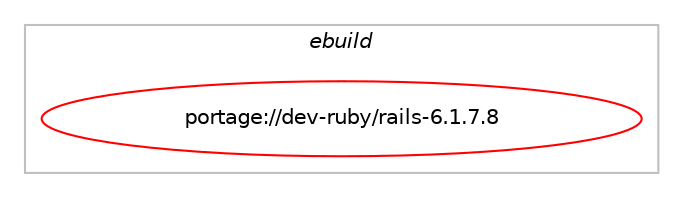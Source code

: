 digraph prolog {

# *************
# Graph options
# *************

newrank=true;
concentrate=true;
compound=true;
graph [rankdir=LR,fontname=Helvetica,fontsize=10,ranksep=1.5];#, ranksep=2.5, nodesep=0.2];
edge  [arrowhead=vee];
node  [fontname=Helvetica,fontsize=10];

# **********
# The ebuild
# **********

subgraph cluster_leftcol {
color=gray;
label=<<i>ebuild</i>>;
id [label="portage://dev-ruby/rails-6.1.7.8", color=red, width=4, href="../dev-ruby/rails-6.1.7.8.svg"];
}

# ****************
# The dependencies
# ****************

subgraph cluster_midcol {
color=gray;
label=<<i>dependencies</i>>;
subgraph cluster_compile {
fillcolor="#eeeeee";
style=filled;
label=<<i>compile</i>>;
# *** BEGIN UNKNOWN DEPENDENCY TYPE (TODO) ***
# id -> equal(use_conditional_group(positive,ruby_targets_ruby31,portage://dev-ruby/rails-6.1.7.8,[package_dependency(portage://dev-ruby/rails-6.1.7.8,install,no,dev-lang,ruby,none,[,,],[slot(3.1)],[])]))
# *** END UNKNOWN DEPENDENCY TYPE (TODO) ***

# *** BEGIN UNKNOWN DEPENDENCY TYPE (TODO) ***
# id -> equal(use_conditional_group(positive,ruby_targets_ruby31,portage://dev-ruby/rails-6.1.7.8,[package_dependency(portage://dev-ruby/rails-6.1.7.8,install,no,virtual,rubygems,none,[,,],[],[use(enable(ruby_targets_ruby31),negative)])]))
# *** END UNKNOWN DEPENDENCY TYPE (TODO) ***

# *** BEGIN UNKNOWN DEPENDENCY TYPE (TODO) ***
# id -> equal(use_conditional_group(positive,ruby_targets_ruby32,portage://dev-ruby/rails-6.1.7.8,[package_dependency(portage://dev-ruby/rails-6.1.7.8,install,no,dev-lang,ruby,none,[,,],[slot(3.2)],[])]))
# *** END UNKNOWN DEPENDENCY TYPE (TODO) ***

# *** BEGIN UNKNOWN DEPENDENCY TYPE (TODO) ***
# id -> equal(use_conditional_group(positive,ruby_targets_ruby32,portage://dev-ruby/rails-6.1.7.8,[package_dependency(portage://dev-ruby/rails-6.1.7.8,install,no,virtual,rubygems,none,[,,],[],[use(enable(ruby_targets_ruby32),negative)])]))
# *** END UNKNOWN DEPENDENCY TYPE (TODO) ***

}
subgraph cluster_compileandrun {
fillcolor="#eeeeee";
style=filled;
label=<<i>compile and run</i>>;
}
subgraph cluster_run {
fillcolor="#eeeeee";
style=filled;
label=<<i>run</i>>;
# *** BEGIN UNKNOWN DEPENDENCY TYPE (TODO) ***
# id -> equal(use_conditional_group(positive,ruby_targets_ruby31,portage://dev-ruby/rails-6.1.7.8,[package_dependency(portage://dev-ruby/rails-6.1.7.8,run,no,dev-lang,ruby,none,[,,],[slot(3.1)],[])]))
# *** END UNKNOWN DEPENDENCY TYPE (TODO) ***

# *** BEGIN UNKNOWN DEPENDENCY TYPE (TODO) ***
# id -> equal(use_conditional_group(positive,ruby_targets_ruby31,portage://dev-ruby/rails-6.1.7.8,[package_dependency(portage://dev-ruby/rails-6.1.7.8,run,no,dev-ruby,actioncable,tilde,[6.1.7.8,,,6.1.7.8],[],[use(enable(ruby_targets_ruby31),negative)]),package_dependency(portage://dev-ruby/rails-6.1.7.8,run,no,dev-ruby,actionmailbox,tilde,[6.1.7.8,,,6.1.7.8],[],[use(enable(ruby_targets_ruby31),negative)]),package_dependency(portage://dev-ruby/rails-6.1.7.8,run,no,dev-ruby,actionmailer,tilde,[6.1.7.8,,,6.1.7.8],[],[use(enable(ruby_targets_ruby31),negative)]),package_dependency(portage://dev-ruby/rails-6.1.7.8,run,no,dev-ruby,actionpack,tilde,[6.1.7.8,,,6.1.7.8],[],[use(enable(ruby_targets_ruby31),negative)]),package_dependency(portage://dev-ruby/rails-6.1.7.8,run,no,dev-ruby,actiontext,tilde,[6.1.7.8,,,6.1.7.8],[],[use(enable(ruby_targets_ruby31),negative)]),package_dependency(portage://dev-ruby/rails-6.1.7.8,run,no,dev-ruby,actionview,tilde,[6.1.7.8,,,6.1.7.8],[],[use(enable(ruby_targets_ruby31),negative)]),package_dependency(portage://dev-ruby/rails-6.1.7.8,run,no,dev-ruby,activejob,tilde,[6.1.7.8,,,6.1.7.8],[],[use(enable(ruby_targets_ruby31),negative)]),package_dependency(portage://dev-ruby/rails-6.1.7.8,run,no,dev-ruby,activemodel,tilde,[6.1.7.8,,,6.1.7.8],[],[use(enable(ruby_targets_ruby31),negative)]),package_dependency(portage://dev-ruby/rails-6.1.7.8,run,no,dev-ruby,activerecord,tilde,[6.1.7.8,,,6.1.7.8],[],[use(enable(ruby_targets_ruby31),negative)]),package_dependency(portage://dev-ruby/rails-6.1.7.8,run,no,dev-ruby,activestorage,tilde,[6.1.7.8,,,6.1.7.8],[],[use(enable(ruby_targets_ruby31),negative)]),package_dependency(portage://dev-ruby/rails-6.1.7.8,run,no,dev-ruby,activesupport,tilde,[6.1.7.8,,,6.1.7.8],[],[use(enable(ruby_targets_ruby31),negative)]),package_dependency(portage://dev-ruby/rails-6.1.7.8,run,no,dev-ruby,railties,tilde,[6.1.7.8,,,6.1.7.8],[],[use(enable(ruby_targets_ruby31),negative)]),package_dependency(portage://dev-ruby/rails-6.1.7.8,run,no,dev-ruby,bundler,greaterequal,[1.15.0,,,1.15.0],any_different_slot,[use(enable(ruby_targets_ruby31),negative)]),package_dependency(portage://dev-ruby/rails-6.1.7.8,run,no,dev-ruby,sprockets-rails,greaterequal,[2.0.0,,,2.0.0],any_different_slot,[use(enable(ruby_targets_ruby31),negative)])]))
# *** END UNKNOWN DEPENDENCY TYPE (TODO) ***

# *** BEGIN UNKNOWN DEPENDENCY TYPE (TODO) ***
# id -> equal(use_conditional_group(positive,ruby_targets_ruby31,portage://dev-ruby/rails-6.1.7.8,[package_dependency(portage://dev-ruby/rails-6.1.7.8,run,no,virtual,rubygems,none,[,,],[],[use(enable(ruby_targets_ruby31),negative)])]))
# *** END UNKNOWN DEPENDENCY TYPE (TODO) ***

# *** BEGIN UNKNOWN DEPENDENCY TYPE (TODO) ***
# id -> equal(use_conditional_group(positive,ruby_targets_ruby32,portage://dev-ruby/rails-6.1.7.8,[package_dependency(portage://dev-ruby/rails-6.1.7.8,run,no,dev-lang,ruby,none,[,,],[slot(3.2)],[])]))
# *** END UNKNOWN DEPENDENCY TYPE (TODO) ***

# *** BEGIN UNKNOWN DEPENDENCY TYPE (TODO) ***
# id -> equal(use_conditional_group(positive,ruby_targets_ruby32,portage://dev-ruby/rails-6.1.7.8,[package_dependency(portage://dev-ruby/rails-6.1.7.8,run,no,dev-ruby,actioncable,tilde,[6.1.7.8,,,6.1.7.8],[],[use(enable(ruby_targets_ruby32),negative)]),package_dependency(portage://dev-ruby/rails-6.1.7.8,run,no,dev-ruby,actionmailbox,tilde,[6.1.7.8,,,6.1.7.8],[],[use(enable(ruby_targets_ruby32),negative)]),package_dependency(portage://dev-ruby/rails-6.1.7.8,run,no,dev-ruby,actionmailer,tilde,[6.1.7.8,,,6.1.7.8],[],[use(enable(ruby_targets_ruby32),negative)]),package_dependency(portage://dev-ruby/rails-6.1.7.8,run,no,dev-ruby,actionpack,tilde,[6.1.7.8,,,6.1.7.8],[],[use(enable(ruby_targets_ruby32),negative)]),package_dependency(portage://dev-ruby/rails-6.1.7.8,run,no,dev-ruby,actiontext,tilde,[6.1.7.8,,,6.1.7.8],[],[use(enable(ruby_targets_ruby32),negative)]),package_dependency(portage://dev-ruby/rails-6.1.7.8,run,no,dev-ruby,actionview,tilde,[6.1.7.8,,,6.1.7.8],[],[use(enable(ruby_targets_ruby32),negative)]),package_dependency(portage://dev-ruby/rails-6.1.7.8,run,no,dev-ruby,activejob,tilde,[6.1.7.8,,,6.1.7.8],[],[use(enable(ruby_targets_ruby32),negative)]),package_dependency(portage://dev-ruby/rails-6.1.7.8,run,no,dev-ruby,activemodel,tilde,[6.1.7.8,,,6.1.7.8],[],[use(enable(ruby_targets_ruby32),negative)]),package_dependency(portage://dev-ruby/rails-6.1.7.8,run,no,dev-ruby,activerecord,tilde,[6.1.7.8,,,6.1.7.8],[],[use(enable(ruby_targets_ruby32),negative)]),package_dependency(portage://dev-ruby/rails-6.1.7.8,run,no,dev-ruby,activestorage,tilde,[6.1.7.8,,,6.1.7.8],[],[use(enable(ruby_targets_ruby32),negative)]),package_dependency(portage://dev-ruby/rails-6.1.7.8,run,no,dev-ruby,activesupport,tilde,[6.1.7.8,,,6.1.7.8],[],[use(enable(ruby_targets_ruby32),negative)]),package_dependency(portage://dev-ruby/rails-6.1.7.8,run,no,dev-ruby,railties,tilde,[6.1.7.8,,,6.1.7.8],[],[use(enable(ruby_targets_ruby32),negative)]),package_dependency(portage://dev-ruby/rails-6.1.7.8,run,no,dev-ruby,bundler,greaterequal,[1.15.0,,,1.15.0],any_different_slot,[use(enable(ruby_targets_ruby32),negative)]),package_dependency(portage://dev-ruby/rails-6.1.7.8,run,no,dev-ruby,sprockets-rails,greaterequal,[2.0.0,,,2.0.0],any_different_slot,[use(enable(ruby_targets_ruby32),negative)])]))
# *** END UNKNOWN DEPENDENCY TYPE (TODO) ***

# *** BEGIN UNKNOWN DEPENDENCY TYPE (TODO) ***
# id -> equal(use_conditional_group(positive,ruby_targets_ruby32,portage://dev-ruby/rails-6.1.7.8,[package_dependency(portage://dev-ruby/rails-6.1.7.8,run,no,virtual,rubygems,none,[,,],[],[use(enable(ruby_targets_ruby32),negative)])]))
# *** END UNKNOWN DEPENDENCY TYPE (TODO) ***

}
}

# **************
# The candidates
# **************

subgraph cluster_choices {
rank=same;
color=gray;
label=<<i>candidates</i>>;

}

}
